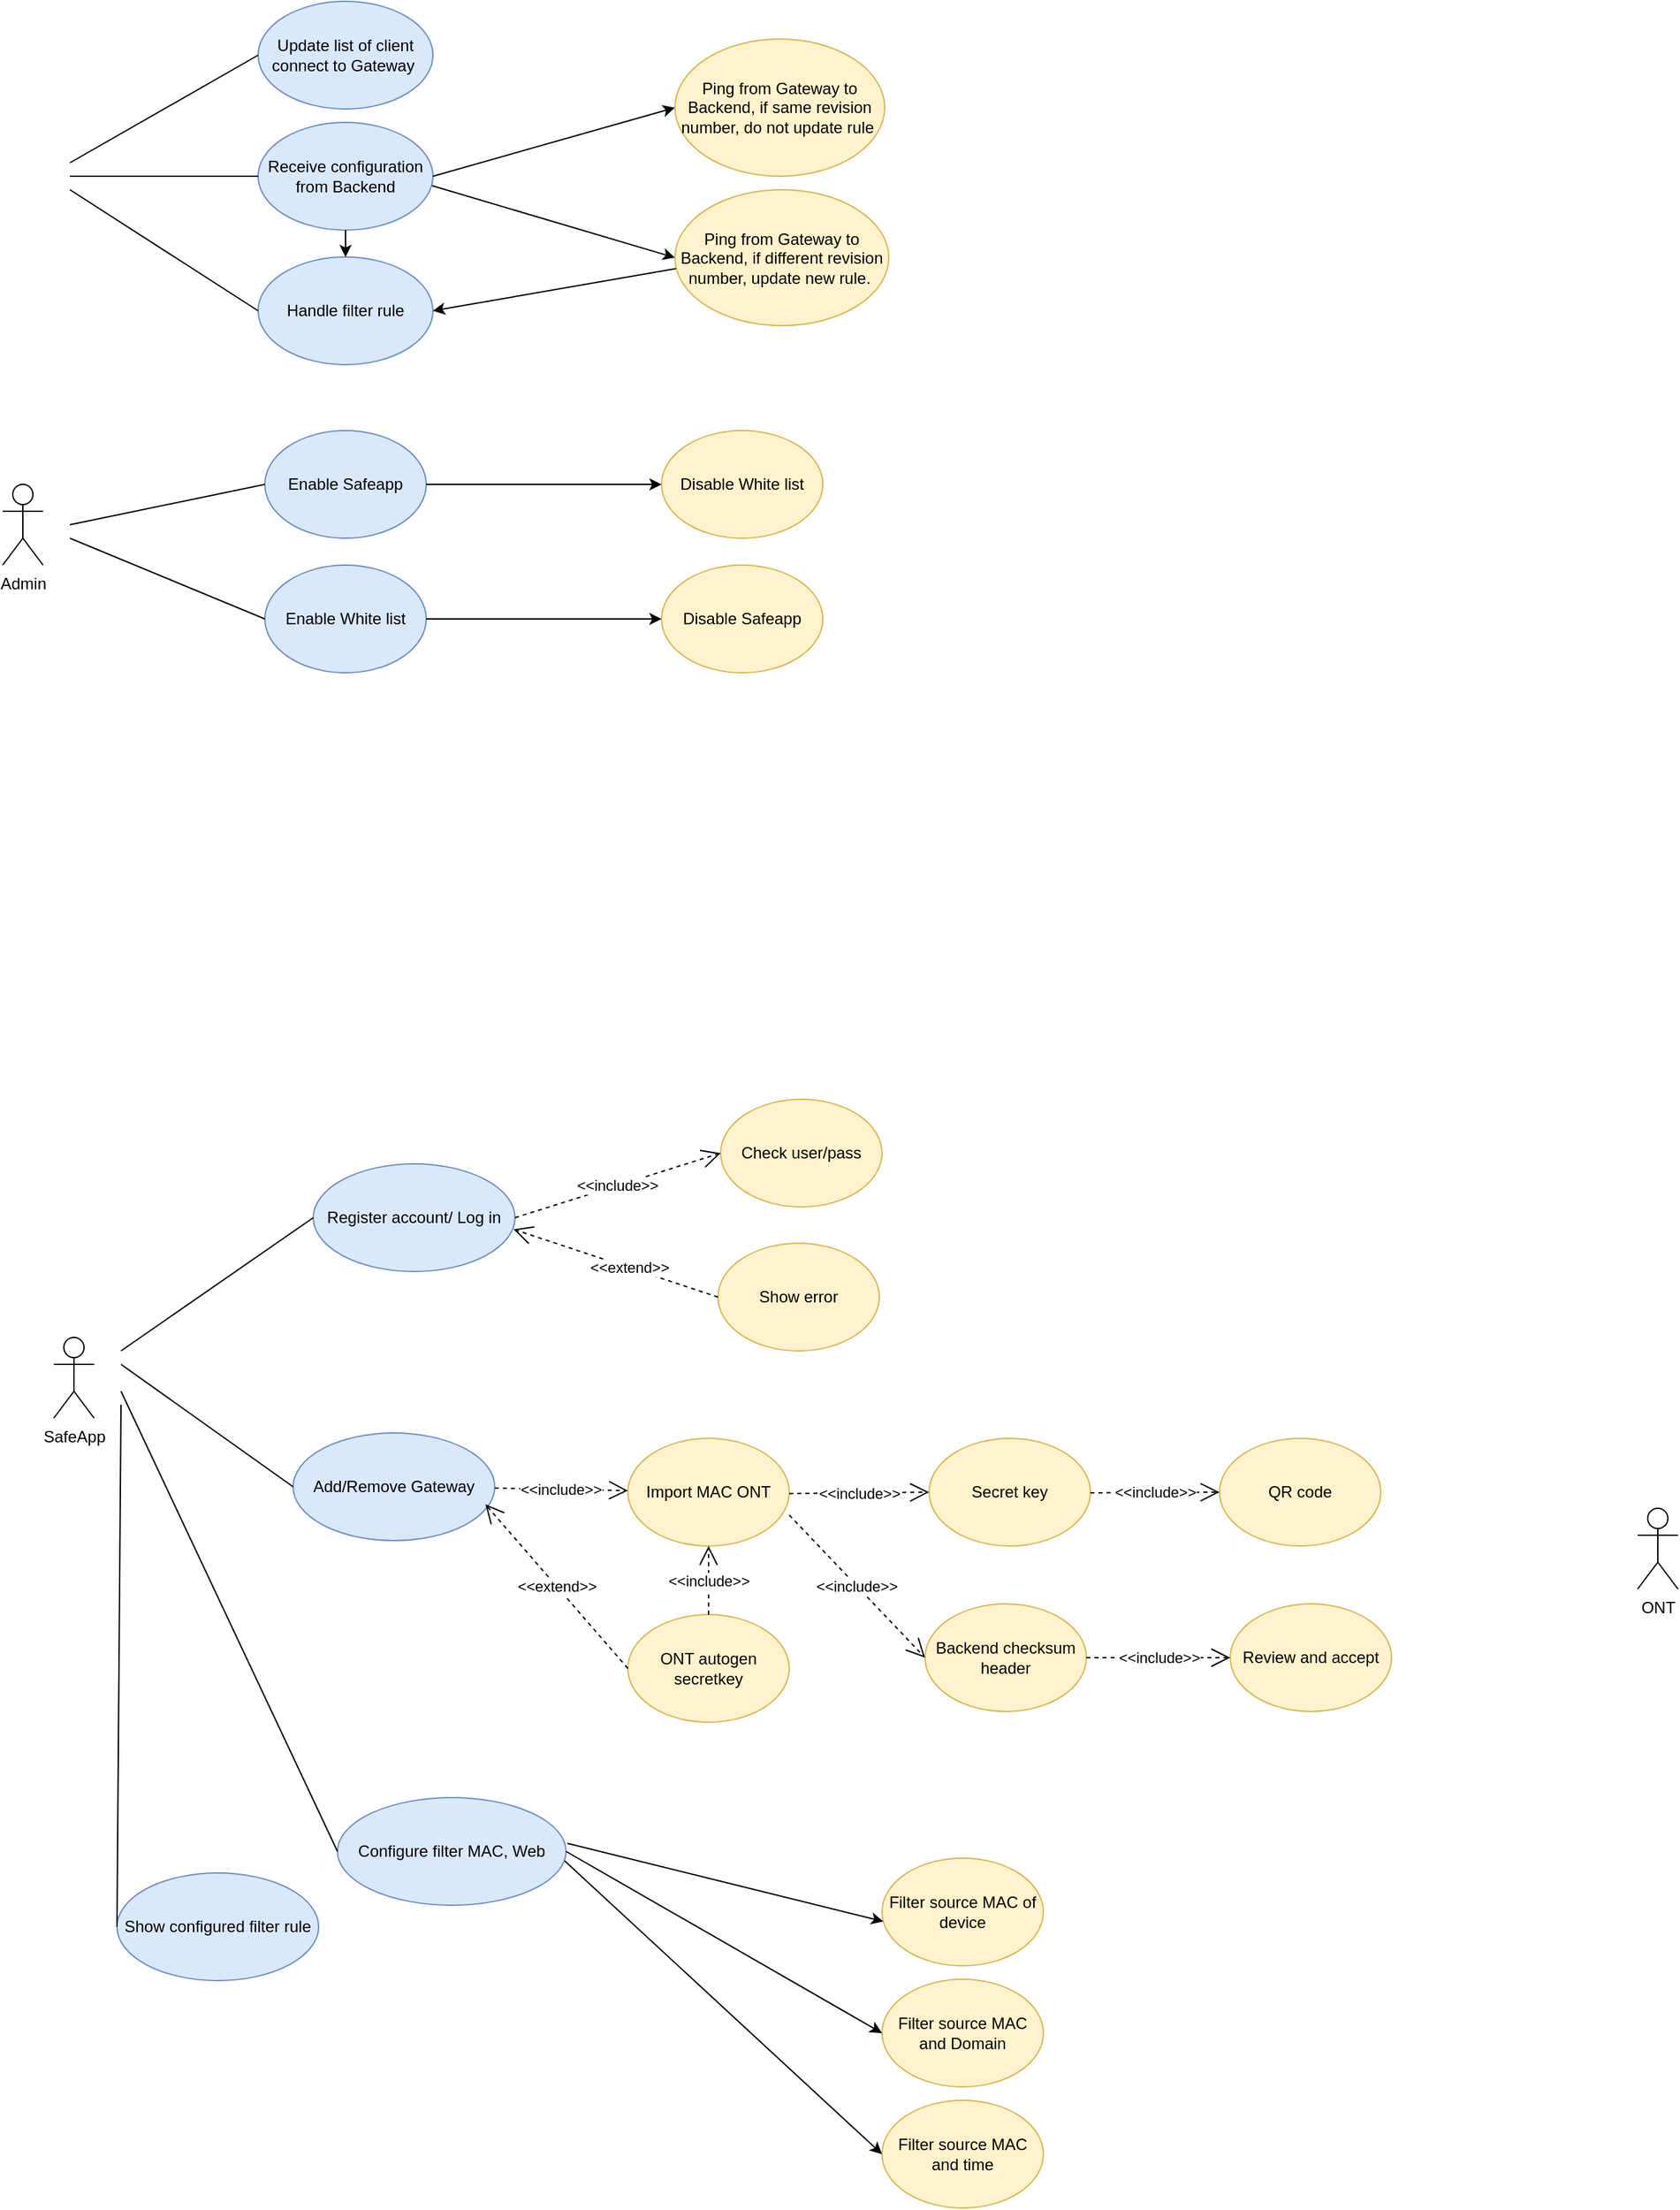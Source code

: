 <mxfile version="16.6.4" type="github">
  <diagram id="1yU4TPJS01dvoMJ1WIqL" name="Page-1">
    <mxGraphModel dx="1420" dy="802" grid="0" gridSize="10" guides="1" tooltips="1" connect="1" arrows="1" fold="1" page="1" pageScale="1" pageWidth="150000" pageHeight="150000" math="0" shadow="0">
      <root>
        <object label="" id="0">
          <mxCell />
        </object>
        <mxCell id="1" parent="0" />
        <mxCell id="PD7QDwoK8xx3QElGxvUA-2" value="SafeApp" style="shape=umlActor;verticalLabelPosition=bottom;verticalAlign=top;html=1;outlineConnect=0;" parent="1" vertex="1">
          <mxGeometry x="108" y="1488" width="30" height="60" as="geometry" />
        </mxCell>
        <mxCell id="PD7QDwoK8xx3QElGxvUA-3" value="Register account/ Log in" style="ellipse;whiteSpace=wrap;html=1;fillColor=#dae8fc;strokeColor=#6c8ebf;" parent="1" vertex="1">
          <mxGeometry x="301" y="1359" width="150" height="80" as="geometry" />
        </mxCell>
        <mxCell id="PD7QDwoK8xx3QElGxvUA-4" value="Show configured filter rule" style="ellipse;whiteSpace=wrap;html=1;fillColor=#dae8fc;strokeColor=#6c8ebf;" parent="1" vertex="1">
          <mxGeometry x="155" y="1886" width="150" height="80" as="geometry" />
        </mxCell>
        <mxCell id="PD7QDwoK8xx3QElGxvUA-5" value="Add/Remove Gateway" style="ellipse;whiteSpace=wrap;html=1;fillColor=#dae8fc;strokeColor=#6c8ebf;" parent="1" vertex="1">
          <mxGeometry x="286" y="1559" width="150" height="80" as="geometry" />
        </mxCell>
        <mxCell id="PD7QDwoK8xx3QElGxvUA-6" value="Configure filter MAC, Web" style="ellipse;whiteSpace=wrap;html=1;fillColor=#dae8fc;strokeColor=#6c8ebf;" parent="1" vertex="1">
          <mxGeometry x="319" y="1830" width="170" height="80" as="geometry" />
        </mxCell>
        <mxCell id="PD7QDwoK8xx3QElGxvUA-8" value="" style="endArrow=none;html=1;rounded=0;entryX=0;entryY=0.5;entryDx=0;entryDy=0;" parent="1" target="PD7QDwoK8xx3QElGxvUA-3" edge="1">
          <mxGeometry width="50" height="50" relative="1" as="geometry">
            <mxPoint x="158" y="1498" as="sourcePoint" />
            <mxPoint x="238" y="1418" as="targetPoint" />
          </mxGeometry>
        </mxCell>
        <mxCell id="PD7QDwoK8xx3QElGxvUA-10" value="" style="endArrow=none;html=1;rounded=0;entryX=0;entryY=0.5;entryDx=0;entryDy=0;" parent="1" target="PD7QDwoK8xx3QElGxvUA-4" edge="1">
          <mxGeometry width="50" height="50" relative="1" as="geometry">
            <mxPoint x="158" y="1538" as="sourcePoint" />
            <mxPoint x="218" y="1628" as="targetPoint" />
          </mxGeometry>
        </mxCell>
        <mxCell id="PD7QDwoK8xx3QElGxvUA-11" value="" style="endArrow=none;html=1;rounded=0;entryX=0;entryY=0.5;entryDx=0;entryDy=0;" parent="1" target="PD7QDwoK8xx3QElGxvUA-6" edge="1">
          <mxGeometry width="50" height="50" relative="1" as="geometry">
            <mxPoint x="158" y="1528" as="sourcePoint" />
            <mxPoint x="298" y="1578" as="targetPoint" />
          </mxGeometry>
        </mxCell>
        <mxCell id="PD7QDwoK8xx3QElGxvUA-12" value="" style="endArrow=none;html=1;rounded=0;entryX=0;entryY=0.5;entryDx=0;entryDy=0;" parent="1" target="PD7QDwoK8xx3QElGxvUA-5" edge="1">
          <mxGeometry width="50" height="50" relative="1" as="geometry">
            <mxPoint x="158" y="1508" as="sourcePoint" />
            <mxPoint x="378" y="1448" as="targetPoint" />
          </mxGeometry>
        </mxCell>
        <mxCell id="PD7QDwoK8xx3QElGxvUA-13" value="ONT" style="shape=umlActor;verticalLabelPosition=bottom;verticalAlign=top;html=1;outlineConnect=0;" parent="1" vertex="1">
          <mxGeometry x="1286" y="1615" width="30" height="60" as="geometry" />
        </mxCell>
        <mxCell id="PD7QDwoK8xx3QElGxvUA-14" value="Filter source MAC of device" style="ellipse;whiteSpace=wrap;html=1;fillColor=#fff2cc;strokeColor=#d6b656;" parent="1" vertex="1">
          <mxGeometry x="724" y="1875" width="120" height="80" as="geometry" />
        </mxCell>
        <mxCell id="PD7QDwoK8xx3QElGxvUA-15" value="Filter source MAC and Domain" style="ellipse;whiteSpace=wrap;html=1;fillColor=#fff2cc;strokeColor=#d6b656;" parent="1" vertex="1">
          <mxGeometry x="724" y="1965" width="120" height="80" as="geometry" />
        </mxCell>
        <mxCell id="PD7QDwoK8xx3QElGxvUA-16" value="Filter source MAC and time" style="ellipse;whiteSpace=wrap;html=1;fillColor=#fff2cc;strokeColor=#d6b656;" parent="1" vertex="1">
          <mxGeometry x="724" y="2055" width="120" height="80" as="geometry" />
        </mxCell>
        <mxCell id="PD7QDwoK8xx3QElGxvUA-19" value="" style="endArrow=classic;html=1;rounded=0;entryX=0.008;entryY=0.588;entryDx=0;entryDy=0;entryPerimeter=0;exitX=1.006;exitY=0.425;exitDx=0;exitDy=0;exitPerimeter=0;" parent="1" source="PD7QDwoK8xx3QElGxvUA-6" target="PD7QDwoK8xx3QElGxvUA-14" edge="1">
          <mxGeometry width="50" height="50" relative="1" as="geometry">
            <mxPoint x="598" y="1598" as="sourcePoint" />
            <mxPoint x="648" y="1548" as="targetPoint" />
          </mxGeometry>
        </mxCell>
        <mxCell id="PD7QDwoK8xx3QElGxvUA-20" value="" style="endArrow=classic;html=1;rounded=0;entryX=0;entryY=0.5;entryDx=0;entryDy=0;exitX=1;exitY=0.5;exitDx=0;exitDy=0;" parent="1" source="PD7QDwoK8xx3QElGxvUA-6" target="PD7QDwoK8xx3QElGxvUA-15" edge="1">
          <mxGeometry width="50" height="50" relative="1" as="geometry">
            <mxPoint x="608" y="1648" as="sourcePoint" />
            <mxPoint x="658" y="1598" as="targetPoint" />
          </mxGeometry>
        </mxCell>
        <mxCell id="PD7QDwoK8xx3QElGxvUA-21" value="" style="endArrow=classic;html=1;rounded=0;entryX=0;entryY=0.5;entryDx=0;entryDy=0;exitX=0.994;exitY=0.588;exitDx=0;exitDy=0;exitPerimeter=0;" parent="1" source="PD7QDwoK8xx3QElGxvUA-6" target="PD7QDwoK8xx3QElGxvUA-16" edge="1">
          <mxGeometry width="50" height="50" relative="1" as="geometry">
            <mxPoint x="628" y="1688" as="sourcePoint" />
            <mxPoint x="678" y="1638" as="targetPoint" />
          </mxGeometry>
        </mxCell>
        <mxCell id="PD7QDwoK8xx3QElGxvUA-24" value="Update list of client connect to Gateway&amp;nbsp;" style="ellipse;whiteSpace=wrap;html=1;fillColor=#dae8fc;strokeColor=#6c8ebf;" parent="1" vertex="1">
          <mxGeometry x="260" y="495" width="130" height="80" as="geometry" />
        </mxCell>
        <mxCell id="PD7QDwoK8xx3QElGxvUA-25" value="Receive configuration from Backend" style="ellipse;whiteSpace=wrap;html=1;fillColor=#dae8fc;strokeColor=#6c8ebf;" parent="1" vertex="1">
          <mxGeometry x="260" y="585" width="130" height="80" as="geometry" />
        </mxCell>
        <mxCell id="PD7QDwoK8xx3QElGxvUA-26" value="Handle filter rule" style="ellipse;whiteSpace=wrap;html=1;fillColor=#dae8fc;strokeColor=#6c8ebf;" parent="1" vertex="1">
          <mxGeometry x="260" y="685" width="130" height="80" as="geometry" />
        </mxCell>
        <mxCell id="PD7QDwoK8xx3QElGxvUA-27" value="" style="endArrow=none;html=1;rounded=0;entryX=0;entryY=0.5;entryDx=0;entryDy=0;" parent="1" target="PD7QDwoK8xx3QElGxvUA-24" edge="1">
          <mxGeometry width="50" height="50" relative="1" as="geometry">
            <mxPoint x="120" y="615" as="sourcePoint" />
            <mxPoint x="200" y="525" as="targetPoint" />
          </mxGeometry>
        </mxCell>
        <mxCell id="PD7QDwoK8xx3QElGxvUA-28" value="" style="endArrow=none;html=1;rounded=0;entryX=0;entryY=0.5;entryDx=0;entryDy=0;" parent="1" target="PD7QDwoK8xx3QElGxvUA-25" edge="1">
          <mxGeometry width="50" height="50" relative="1" as="geometry">
            <mxPoint x="120" y="625" as="sourcePoint" />
            <mxPoint x="190" y="605" as="targetPoint" />
          </mxGeometry>
        </mxCell>
        <mxCell id="PD7QDwoK8xx3QElGxvUA-29" value="" style="endArrow=none;html=1;rounded=0;entryX=0;entryY=0.5;entryDx=0;entryDy=0;" parent="1" target="PD7QDwoK8xx3QElGxvUA-26" edge="1">
          <mxGeometry width="50" height="50" relative="1" as="geometry">
            <mxPoint x="120" y="635" as="sourcePoint" />
            <mxPoint x="190" y="645" as="targetPoint" />
          </mxGeometry>
        </mxCell>
        <mxCell id="PD7QDwoK8xx3QElGxvUA-30" value="Ping from Gateway to Backend, if same revision number, do not update rule&amp;nbsp;" style="ellipse;whiteSpace=wrap;html=1;fillColor=#fff2cc;strokeColor=#d6b656;" parent="1" vertex="1">
          <mxGeometry x="570" y="523" width="156" height="102" as="geometry" />
        </mxCell>
        <mxCell id="PD7QDwoK8xx3QElGxvUA-31" value="" style="endArrow=classic;html=1;rounded=0;entryX=0;entryY=0.5;entryDx=0;entryDy=0;exitX=1;exitY=0.5;exitDx=0;exitDy=0;" parent="1" source="PD7QDwoK8xx3QElGxvUA-25" target="PD7QDwoK8xx3QElGxvUA-30" edge="1">
          <mxGeometry width="50" height="50" relative="1" as="geometry">
            <mxPoint x="400" y="665" as="sourcePoint" />
            <mxPoint x="450" y="615" as="targetPoint" />
          </mxGeometry>
        </mxCell>
        <mxCell id="PD7QDwoK8xx3QElGxvUA-32" value="&lt;span&gt;Ping from Gateway to Backend, if different revision number, update new rule.&amp;nbsp;&lt;/span&gt;" style="ellipse;whiteSpace=wrap;html=1;fillColor=#fff2cc;strokeColor=#d6b656;" parent="1" vertex="1">
          <mxGeometry x="570" y="635" width="159" height="101" as="geometry" />
        </mxCell>
        <mxCell id="PD7QDwoK8xx3QElGxvUA-33" value="" style="endArrow=classic;html=1;rounded=0;entryX=0;entryY=0.5;entryDx=0;entryDy=0;exitX=0.995;exitY=0.588;exitDx=0;exitDy=0;exitPerimeter=0;" parent="1" source="PD7QDwoK8xx3QElGxvUA-25" target="PD7QDwoK8xx3QElGxvUA-32" edge="1">
          <mxGeometry width="50" height="50" relative="1" as="geometry">
            <mxPoint x="390" y="695" as="sourcePoint" />
            <mxPoint x="440" y="645" as="targetPoint" />
          </mxGeometry>
        </mxCell>
        <mxCell id="PD7QDwoK8xx3QElGxvUA-34" value="" style="endArrow=classic;html=1;rounded=0;entryX=1;entryY=0.5;entryDx=0;entryDy=0;exitX=0.005;exitY=0.581;exitDx=0;exitDy=0;exitPerimeter=0;" parent="1" source="PD7QDwoK8xx3QElGxvUA-32" target="PD7QDwoK8xx3QElGxvUA-26" edge="1">
          <mxGeometry width="50" height="50" relative="1" as="geometry">
            <mxPoint x="410" y="745" as="sourcePoint" />
            <mxPoint x="460" y="695" as="targetPoint" />
          </mxGeometry>
        </mxCell>
        <mxCell id="PD7QDwoK8xx3QElGxvUA-35" value="" style="endArrow=classic;html=1;rounded=0;entryX=0.5;entryY=0;entryDx=0;entryDy=0;exitX=0.5;exitY=1;exitDx=0;exitDy=0;" parent="1" source="PD7QDwoK8xx3QElGxvUA-25" target="PD7QDwoK8xx3QElGxvUA-26" edge="1">
          <mxGeometry width="50" height="50" relative="1" as="geometry">
            <mxPoint x="360" y="715" as="sourcePoint" />
            <mxPoint x="410" y="665" as="targetPoint" />
          </mxGeometry>
        </mxCell>
        <mxCell id="PD7QDwoK8xx3QElGxvUA-36" value="Admin" style="shape=umlActor;verticalLabelPosition=bottom;verticalAlign=top;html=1;outlineConnect=0;" parent="1" vertex="1">
          <mxGeometry x="70" y="854" width="30" height="60" as="geometry" />
        </mxCell>
        <mxCell id="PD7QDwoK8xx3QElGxvUA-37" value="Enable Safeapp" style="ellipse;whiteSpace=wrap;html=1;fillColor=#dae8fc;strokeColor=#6c8ebf;" parent="1" vertex="1">
          <mxGeometry x="265" y="814" width="120" height="80" as="geometry" />
        </mxCell>
        <mxCell id="PD7QDwoK8xx3QElGxvUA-38" value="Enable White list" style="ellipse;whiteSpace=wrap;html=1;fillColor=#dae8fc;strokeColor=#6c8ebf;" parent="1" vertex="1">
          <mxGeometry x="265" y="914" width="120" height="80" as="geometry" />
        </mxCell>
        <mxCell id="PD7QDwoK8xx3QElGxvUA-39" value="" style="endArrow=none;html=1;rounded=0;entryX=0;entryY=0.5;entryDx=0;entryDy=0;" parent="1" target="PD7QDwoK8xx3QElGxvUA-37" edge="1">
          <mxGeometry width="50" height="50" relative="1" as="geometry">
            <mxPoint x="120" y="884" as="sourcePoint" />
            <mxPoint x="260" y="854" as="targetPoint" />
          </mxGeometry>
        </mxCell>
        <mxCell id="PD7QDwoK8xx3QElGxvUA-40" value="" style="endArrow=none;html=1;rounded=0;entryX=0;entryY=0.5;entryDx=0;entryDy=0;" parent="1" target="PD7QDwoK8xx3QElGxvUA-38" edge="1">
          <mxGeometry width="50" height="50" relative="1" as="geometry">
            <mxPoint x="120" y="894" as="sourcePoint" />
            <mxPoint x="180" y="894" as="targetPoint" />
          </mxGeometry>
        </mxCell>
        <mxCell id="PD7QDwoK8xx3QElGxvUA-41" value="Disable White list" style="ellipse;whiteSpace=wrap;html=1;fillColor=#fff2cc;strokeColor=#d6b656;" parent="1" vertex="1">
          <mxGeometry x="560" y="814" width="120" height="80" as="geometry" />
        </mxCell>
        <mxCell id="PD7QDwoK8xx3QElGxvUA-42" value="Disable Safeapp" style="ellipse;whiteSpace=wrap;html=1;fillColor=#fff2cc;strokeColor=#d6b656;" parent="1" vertex="1">
          <mxGeometry x="560" y="914" width="120" height="80" as="geometry" />
        </mxCell>
        <mxCell id="PD7QDwoK8xx3QElGxvUA-43" value="" style="endArrow=classic;html=1;rounded=0;entryX=0;entryY=0.5;entryDx=0;entryDy=0;exitX=1;exitY=0.5;exitDx=0;exitDy=0;" parent="1" source="PD7QDwoK8xx3QElGxvUA-37" target="PD7QDwoK8xx3QElGxvUA-41" edge="1">
          <mxGeometry width="50" height="50" relative="1" as="geometry">
            <mxPoint x="390" y="854" as="sourcePoint" />
            <mxPoint x="450" y="834" as="targetPoint" />
          </mxGeometry>
        </mxCell>
        <mxCell id="PD7QDwoK8xx3QElGxvUA-44" value="" style="endArrow=classic;html=1;rounded=0;entryX=0;entryY=0.5;entryDx=0;entryDy=0;exitX=1;exitY=0.5;exitDx=0;exitDy=0;" parent="1" source="PD7QDwoK8xx3QElGxvUA-38" target="PD7QDwoK8xx3QElGxvUA-42" edge="1">
          <mxGeometry width="50" height="50" relative="1" as="geometry">
            <mxPoint x="430" y="1004" as="sourcePoint" />
            <mxPoint x="480" y="954" as="targetPoint" />
          </mxGeometry>
        </mxCell>
        <mxCell id="PD7QDwoK8xx3QElGxvUA-46" value="Import MAC ONT" style="ellipse;whiteSpace=wrap;html=1;fillColor=#fff2cc;strokeColor=#d6b656;" parent="1" vertex="1">
          <mxGeometry x="535" y="1563" width="120" height="80" as="geometry" />
        </mxCell>
        <mxCell id="PD7QDwoK8xx3QElGxvUA-50" value="Secret key" style="ellipse;whiteSpace=wrap;html=1;fillColor=#fff2cc;strokeColor=#d6b656;" parent="1" vertex="1">
          <mxGeometry x="759" y="1563" width="120" height="80" as="geometry" />
        </mxCell>
        <mxCell id="XXaKTJzkzPBgxIA7lJYa-2" value="Check user/pass" style="ellipse;whiteSpace=wrap;html=1;fillColor=#fff2cc;strokeColor=#d6b656;" vertex="1" parent="1">
          <mxGeometry x="604" y="1311" width="120" height="80" as="geometry" />
        </mxCell>
        <mxCell id="XXaKTJzkzPBgxIA7lJYa-3" value="Show error" style="ellipse;whiteSpace=wrap;html=1;fillColor=#fff2cc;strokeColor=#d6b656;" vertex="1" parent="1">
          <mxGeometry x="602" y="1418" width="120" height="80" as="geometry" />
        </mxCell>
        <mxCell id="XXaKTJzkzPBgxIA7lJYa-4" value="&amp;lt;&amp;lt;extend&amp;gt;&amp;gt;" style="endArrow=open;endSize=12;dashed=1;html=1;rounded=0;entryX=0.993;entryY=0.608;entryDx=0;entryDy=0;exitX=0;exitY=0.5;exitDx=0;exitDy=0;entryPerimeter=0;" edge="1" parent="1" source="XXaKTJzkzPBgxIA7lJYa-3" target="PD7QDwoK8xx3QElGxvUA-3">
          <mxGeometry x="-0.141" width="160" relative="1" as="geometry">
            <mxPoint x="478" y="1487" as="sourcePoint" />
            <mxPoint x="638" y="1487" as="targetPoint" />
            <mxPoint as="offset" />
          </mxGeometry>
        </mxCell>
        <mxCell id="XXaKTJzkzPBgxIA7lJYa-6" value="&amp;lt;&amp;lt;include&amp;gt;&amp;gt;" style="endArrow=open;endSize=12;dashed=1;html=1;rounded=0;exitX=1;exitY=0.5;exitDx=0;exitDy=0;entryX=0;entryY=0.5;entryDx=0;entryDy=0;" edge="1" parent="1" source="PD7QDwoK8xx3QElGxvUA-3" target="XXaKTJzkzPBgxIA7lJYa-2">
          <mxGeometry width="160" relative="1" as="geometry">
            <mxPoint x="499" y="1363" as="sourcePoint" />
            <mxPoint x="659" y="1363" as="targetPoint" />
          </mxGeometry>
        </mxCell>
        <mxCell id="XXaKTJzkzPBgxIA7lJYa-7" value="&amp;lt;&amp;lt;include&amp;gt;&amp;gt;" style="endArrow=open;endSize=12;dashed=1;html=1;rounded=0;exitX=1;exitY=0.5;exitDx=0;exitDy=0;" edge="1" parent="1" target="PD7QDwoK8xx3QElGxvUA-46">
          <mxGeometry width="160" relative="1" as="geometry">
            <mxPoint x="436.0" y="1600" as="sourcePoint" />
            <mxPoint x="589" y="1552" as="targetPoint" />
          </mxGeometry>
        </mxCell>
        <mxCell id="XXaKTJzkzPBgxIA7lJYa-8" value="&amp;lt;&amp;lt;include&amp;gt;&amp;gt;" style="endArrow=open;endSize=12;dashed=1;html=1;rounded=0;exitX=1;exitY=0.5;exitDx=0;exitDy=0;entryX=0;entryY=0.5;entryDx=0;entryDy=0;" edge="1" parent="1" target="PD7QDwoK8xx3QElGxvUA-50">
          <mxGeometry width="160" relative="1" as="geometry">
            <mxPoint x="655.0" y="1604" as="sourcePoint" />
            <mxPoint x="808" y="1556" as="targetPoint" />
          </mxGeometry>
        </mxCell>
        <mxCell id="XXaKTJzkzPBgxIA7lJYa-10" value="QR code" style="ellipse;whiteSpace=wrap;html=1;fillColor=#fff2cc;strokeColor=#d6b656;" vertex="1" parent="1">
          <mxGeometry x="975" y="1563" width="120" height="80" as="geometry" />
        </mxCell>
        <mxCell id="XXaKTJzkzPBgxIA7lJYa-12" value="&amp;lt;&amp;lt;include&amp;gt;&amp;gt;" style="endArrow=open;endSize=12;dashed=1;html=1;rounded=0;exitX=1;exitY=0.5;exitDx=0;exitDy=0;entryX=0;entryY=0.5;entryDx=0;entryDy=0;" edge="1" parent="1" target="XXaKTJzkzPBgxIA7lJYa-10">
          <mxGeometry width="160" relative="1" as="geometry">
            <mxPoint x="879.0" y="1603.5" as="sourcePoint" />
            <mxPoint x="954" y="1603" as="targetPoint" />
          </mxGeometry>
        </mxCell>
        <mxCell id="XXaKTJzkzPBgxIA7lJYa-14" value="ONT autogen secretkey" style="ellipse;whiteSpace=wrap;html=1;fillColor=#fff2cc;strokeColor=#d6b656;" vertex="1" parent="1">
          <mxGeometry x="535" y="1694" width="120" height="80" as="geometry" />
        </mxCell>
        <mxCell id="XXaKTJzkzPBgxIA7lJYa-15" value="&amp;lt;&amp;lt;extend&amp;gt;&amp;gt;" style="endArrow=open;endSize=12;dashed=1;html=1;rounded=0;exitX=0;exitY=0.5;exitDx=0;exitDy=0;" edge="1" parent="1" source="XXaKTJzkzPBgxIA7lJYa-14">
          <mxGeometry width="160" relative="1" as="geometry">
            <mxPoint x="446.0" y="1610" as="sourcePoint" />
            <mxPoint x="429" y="1612" as="targetPoint" />
          </mxGeometry>
        </mxCell>
        <mxCell id="XXaKTJzkzPBgxIA7lJYa-16" value="Backend checksum header" style="ellipse;whiteSpace=wrap;html=1;fillColor=#fff2cc;strokeColor=#d6b656;" vertex="1" parent="1">
          <mxGeometry x="756" y="1686" width="120" height="80" as="geometry" />
        </mxCell>
        <mxCell id="XXaKTJzkzPBgxIA7lJYa-17" value="Review and accept" style="ellipse;whiteSpace=wrap;html=1;fillColor=#fff2cc;strokeColor=#d6b656;" vertex="1" parent="1">
          <mxGeometry x="983" y="1686" width="120" height="80" as="geometry" />
        </mxCell>
        <mxCell id="XXaKTJzkzPBgxIA7lJYa-18" value="&amp;lt;&amp;lt;include&amp;gt;&amp;gt;" style="endArrow=open;endSize=12;dashed=1;html=1;rounded=0;exitX=1;exitY=0.5;exitDx=0;exitDy=0;entryX=0;entryY=0.5;entryDx=0;entryDy=0;" edge="1" parent="1" target="XXaKTJzkzPBgxIA7lJYa-16">
          <mxGeometry width="160" relative="1" as="geometry">
            <mxPoint x="655.0" y="1620" as="sourcePoint" />
            <mxPoint x="759" y="1619" as="targetPoint" />
          </mxGeometry>
        </mxCell>
        <mxCell id="XXaKTJzkzPBgxIA7lJYa-20" value="&amp;lt;&amp;lt;include&amp;gt;&amp;gt;" style="endArrow=open;endSize=12;dashed=1;html=1;rounded=0;exitX=1;exitY=0.5;exitDx=0;exitDy=0;entryX=0;entryY=0.5;entryDx=0;entryDy=0;" edge="1" parent="1" target="XXaKTJzkzPBgxIA7lJYa-17">
          <mxGeometry width="160" relative="1" as="geometry">
            <mxPoint x="876.0" y="1726" as="sourcePoint" />
            <mxPoint x="974" y="1725.5" as="targetPoint" />
          </mxGeometry>
        </mxCell>
        <mxCell id="XXaKTJzkzPBgxIA7lJYa-21" value="&amp;lt;&amp;lt;include&amp;gt;&amp;gt;" style="endArrow=open;endSize=12;dashed=1;html=1;rounded=0;exitX=0.5;exitY=0;exitDx=0;exitDy=0;entryX=0.5;entryY=1;entryDx=0;entryDy=0;" edge="1" parent="1" source="XXaKTJzkzPBgxIA7lJYa-14" target="PD7QDwoK8xx3QElGxvUA-46">
          <mxGeometry width="160" relative="1" as="geometry">
            <mxPoint x="665.0" y="1703.5" as="sourcePoint" />
            <mxPoint x="769" y="1702.5" as="targetPoint" />
          </mxGeometry>
        </mxCell>
      </root>
    </mxGraphModel>
  </diagram>
</mxfile>
